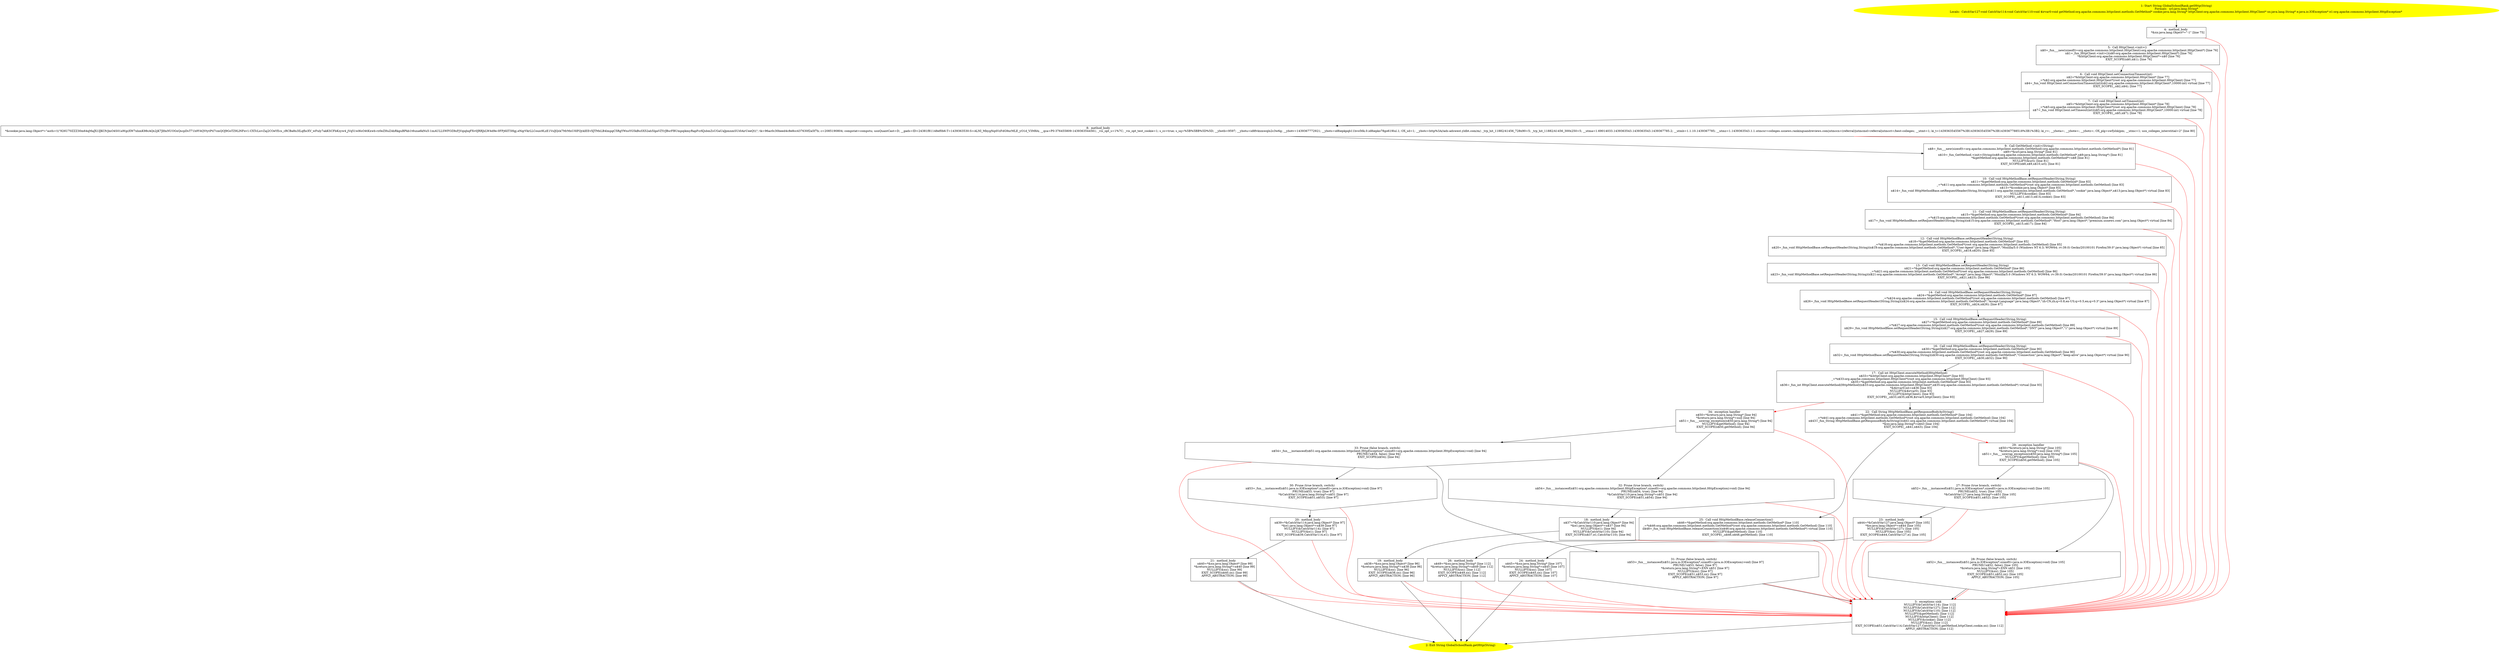/* @generated */
digraph cfg {
"com.dulishuo.usnews.sixteen.GlobalSchoolRank.getHttp(java.lang.String):java.lang.String.5afd274137939728cd298d4092e5b9cb_1" [label="1: Start String GlobalSchoolRank.getHttp(String)\nFormals:  url:java.lang.String*\nLocals:  CatchVar127:void CatchVar114:void CatchVar110:void $irvar0:void getMethod:org.apache.commons.httpclient.methods.GetMethod* cookie:java.lang.String* httpClient:org.apache.commons.httpclient.HttpClient* xx:java.lang.String* e:java.io.IOException* e1:org.apache.commons.httpclient.HttpException* \n  " color=yellow style=filled]
	

	 "com.dulishuo.usnews.sixteen.GlobalSchoolRank.getHttp(java.lang.String):java.lang.String.5afd274137939728cd298d4092e5b9cb_1" -> "com.dulishuo.usnews.sixteen.GlobalSchoolRank.getHttp(java.lang.String):java.lang.String.5afd274137939728cd298d4092e5b9cb_4" ;
"com.dulishuo.usnews.sixteen.GlobalSchoolRank.getHttp(java.lang.String):java.lang.String.5afd274137939728cd298d4092e5b9cb_2" [label="2: Exit String GlobalSchoolRank.getHttp(String) \n  " color=yellow style=filled]
	

"com.dulishuo.usnews.sixteen.GlobalSchoolRank.getHttp(java.lang.String):java.lang.String.5afd274137939728cd298d4092e5b9cb_3" [label="3:  exceptions sink \n   NULLIFY(&CatchVar114); [line 112]\n  NULLIFY(&CatchVar127); [line 112]\n  NULLIFY(&CatchVar110); [line 112]\n  NULLIFY(&getMethod); [line 112]\n  NULLIFY(&httpClient); [line 112]\n  NULLIFY(&cookie); [line 112]\n  NULLIFY(&xx); [line 112]\n  EXIT_SCOPE(n$51,CatchVar114,CatchVar127,CatchVar110,getMethod,httpClient,cookie,xx); [line 112]\n  APPLY_ABSTRACTION; [line 112]\n " shape="box"]
	

	 "com.dulishuo.usnews.sixteen.GlobalSchoolRank.getHttp(java.lang.String):java.lang.String.5afd274137939728cd298d4092e5b9cb_3" -> "com.dulishuo.usnews.sixteen.GlobalSchoolRank.getHttp(java.lang.String):java.lang.String.5afd274137939728cd298d4092e5b9cb_2" ;
"com.dulishuo.usnews.sixteen.GlobalSchoolRank.getHttp(java.lang.String):java.lang.String.5afd274137939728cd298d4092e5b9cb_4" [label="4:  method_body \n   *&xx:java.lang.Object*=\"-1\" [line 75]\n " shape="box"]
	

	 "com.dulishuo.usnews.sixteen.GlobalSchoolRank.getHttp(java.lang.String):java.lang.String.5afd274137939728cd298d4092e5b9cb_4" -> "com.dulishuo.usnews.sixteen.GlobalSchoolRank.getHttp(java.lang.String):java.lang.String.5afd274137939728cd298d4092e5b9cb_5" ;
	 "com.dulishuo.usnews.sixteen.GlobalSchoolRank.getHttp(java.lang.String):java.lang.String.5afd274137939728cd298d4092e5b9cb_4" -> "com.dulishuo.usnews.sixteen.GlobalSchoolRank.getHttp(java.lang.String):java.lang.String.5afd274137939728cd298d4092e5b9cb_3" [color="red" ];
"com.dulishuo.usnews.sixteen.GlobalSchoolRank.getHttp(java.lang.String):java.lang.String.5afd274137939728cd298d4092e5b9cb_5" [label="5:  Call HttpClient.<init>() \n   n$0=_fun___new(sizeof(t=org.apache.commons.httpclient.HttpClient):org.apache.commons.httpclient.HttpClient*) [line 76]\n  n$1=_fun_HttpClient.<init>()(n$0:org.apache.commons.httpclient.HttpClient*) [line 76]\n  *&httpClient:org.apache.commons.httpclient.HttpClient*=n$0 [line 76]\n  EXIT_SCOPE(n$0,n$1); [line 76]\n " shape="box"]
	

	 "com.dulishuo.usnews.sixteen.GlobalSchoolRank.getHttp(java.lang.String):java.lang.String.5afd274137939728cd298d4092e5b9cb_5" -> "com.dulishuo.usnews.sixteen.GlobalSchoolRank.getHttp(java.lang.String):java.lang.String.5afd274137939728cd298d4092e5b9cb_6" ;
	 "com.dulishuo.usnews.sixteen.GlobalSchoolRank.getHttp(java.lang.String):java.lang.String.5afd274137939728cd298d4092e5b9cb_5" -> "com.dulishuo.usnews.sixteen.GlobalSchoolRank.getHttp(java.lang.String):java.lang.String.5afd274137939728cd298d4092e5b9cb_3" [color="red" ];
"com.dulishuo.usnews.sixteen.GlobalSchoolRank.getHttp(java.lang.String):java.lang.String.5afd274137939728cd298d4092e5b9cb_6" [label="6:  Call void HttpClient.setConnectionTimeout(int) \n   n$2=*&httpClient:org.apache.commons.httpclient.HttpClient* [line 77]\n  _=*n$2:org.apache.commons.httpclient.HttpClient*(root org.apache.commons.httpclient.HttpClient) [line 77]\n  n$4=_fun_void HttpClient.setConnectionTimeout(int)(n$2:org.apache.commons.httpclient.HttpClient*,10000:int) virtual [line 77]\n  EXIT_SCOPE(_,n$2,n$4); [line 77]\n " shape="box"]
	

	 "com.dulishuo.usnews.sixteen.GlobalSchoolRank.getHttp(java.lang.String):java.lang.String.5afd274137939728cd298d4092e5b9cb_6" -> "com.dulishuo.usnews.sixteen.GlobalSchoolRank.getHttp(java.lang.String):java.lang.String.5afd274137939728cd298d4092e5b9cb_7" ;
	 "com.dulishuo.usnews.sixteen.GlobalSchoolRank.getHttp(java.lang.String):java.lang.String.5afd274137939728cd298d4092e5b9cb_6" -> "com.dulishuo.usnews.sixteen.GlobalSchoolRank.getHttp(java.lang.String):java.lang.String.5afd274137939728cd298d4092e5b9cb_3" [color="red" ];
"com.dulishuo.usnews.sixteen.GlobalSchoolRank.getHttp(java.lang.String):java.lang.String.5afd274137939728cd298d4092e5b9cb_7" [label="7:  Call void HttpClient.setTimeout(int) \n   n$5=*&httpClient:org.apache.commons.httpclient.HttpClient* [line 78]\n  _=*n$5:org.apache.commons.httpclient.HttpClient*(root org.apache.commons.httpclient.HttpClient) [line 78]\n  n$7=_fun_void HttpClient.setTimeout(int)(n$5:org.apache.commons.httpclient.HttpClient*,10000:int) virtual [line 78]\n  EXIT_SCOPE(_,n$5,n$7); [line 78]\n " shape="box"]
	

	 "com.dulishuo.usnews.sixteen.GlobalSchoolRank.getHttp(java.lang.String):java.lang.String.5afd274137939728cd298d4092e5b9cb_7" -> "com.dulishuo.usnews.sixteen.GlobalSchoolRank.getHttp(java.lang.String):java.lang.String.5afd274137939728cd298d4092e5b9cb_8" ;
	 "com.dulishuo.usnews.sixteen.GlobalSchoolRank.getHttp(java.lang.String):java.lang.String.5afd274137939728cd298d4092e5b9cb_7" -> "com.dulishuo.usnews.sixteen.GlobalSchoolRank.getHttp(java.lang.String):java.lang.String.5afd274137939728cd298d4092e5b9cb_3" [color="red" ];
"com.dulishuo.usnews.sixteen.GlobalSchoolRank.getHttp(java.lang.String):java.lang.String.5afd274137939728cd298d4092e5b9cb_8" [label="8:  method_body \n   *&cookie:java.lang.Object*=\"auth=\\\\\\\"926U70ZZZ30m64qMaJX1IJKCfvJmO4S01aWgzXW7nhmK98cAQx2jK7JlfmNUOGxQscpDsT71h9Y4QVtytPtl7cmQOJ9GoTZ9LlNFxv1-CXTcLicvZaj2COeYEcs_cRCBa8n3ILqfhcXV_wFnly7akKSCFbKzyw4_jVq51wl6sO4tKxwb-rz0eZHuZAhRkguBPkb1t6uxa6kNu5-1mAULLSWFOZ8xFjVqiqhqFXv0JRRJxLW4d9e-0FPj6llT3Hgj.eNqrVkrLLCouic9LzE1VslJQck7MrMxU0lFQyklEEvXJTMxLB4lmpgC5RgYWxoYG5kBuSX52ah5IgaVZYrJBsrFBUmpqikmyRapFcrKJsbmZsUGaUaJpmnmSUi0AirUeeQ\\\\\\\"; tk=96ac0c30beed4c8e8cc437630f2a5f7b; c=2085190804; compstat=compstu; usnQuantCast=D; __gads=ID=24381f81148ef0b6:T=1439363530:S=ALNI_MbygNq4VzFdG9nrMLE_yO1d_V3M8A; __qca=P0-376455809-1439363544561; _vis_opt_s=1%7C; _vis_opt_test_cookie=1; s_cc=true; s_sq=%5B%5BB%5D%5D; __ybotb=9597; __ybotu=id8fvkxmwqln2c3w6g; __ybotv=1439367772921; __ybots=id8iepkpqb11hvo56k.0.id8iepko78go619lul.1; OX_sd=1; __ybotc=http%3A//ads-adswest.yldbt.com/m/; _trp_hit_11882/41456_728x90=5; _trp_hit_11882/41456_300x250=5; __utma=1.69014033.1439363543.1439363543.1439367785.2; __utmb=1.1.10.1439367785; __utmz=1.1439363543.1.1.utmcsr=colleges.usnews.rankingsandreviews.com|utmccn=(referral)|utmcmd=referral|utmcct=/best-colleges; __utmt=1; ki_t=1439363545567%3B1439363545567%3B1439367788518%3B1%3B2; ki_r=; __ybota=; __ybote=; __ybotz=; OX_plg=swf|shk|pm; __utmc=1; usn_colleges_interstitial=2\" [line 80]\n " shape="box"]
	

	 "com.dulishuo.usnews.sixteen.GlobalSchoolRank.getHttp(java.lang.String):java.lang.String.5afd274137939728cd298d4092e5b9cb_8" -> "com.dulishuo.usnews.sixteen.GlobalSchoolRank.getHttp(java.lang.String):java.lang.String.5afd274137939728cd298d4092e5b9cb_9" ;
	 "com.dulishuo.usnews.sixteen.GlobalSchoolRank.getHttp(java.lang.String):java.lang.String.5afd274137939728cd298d4092e5b9cb_8" -> "com.dulishuo.usnews.sixteen.GlobalSchoolRank.getHttp(java.lang.String):java.lang.String.5afd274137939728cd298d4092e5b9cb_3" [color="red" ];
"com.dulishuo.usnews.sixteen.GlobalSchoolRank.getHttp(java.lang.String):java.lang.String.5afd274137939728cd298d4092e5b9cb_9" [label="9:  Call GetMethod.<init>(String) \n   n$8=_fun___new(sizeof(t=org.apache.commons.httpclient.methods.GetMethod):org.apache.commons.httpclient.methods.GetMethod*) [line 81]\n  n$9=*&url:java.lang.String* [line 81]\n  n$10=_fun_GetMethod.<init>(String)(n$8:org.apache.commons.httpclient.methods.GetMethod*,n$9:java.lang.String*) [line 81]\n  *&getMethod:org.apache.commons.httpclient.methods.GetMethod*=n$8 [line 81]\n  NULLIFY(&url); [line 81]\n  EXIT_SCOPE(n$8,n$9,n$10,url); [line 81]\n " shape="box"]
	

	 "com.dulishuo.usnews.sixteen.GlobalSchoolRank.getHttp(java.lang.String):java.lang.String.5afd274137939728cd298d4092e5b9cb_9" -> "com.dulishuo.usnews.sixteen.GlobalSchoolRank.getHttp(java.lang.String):java.lang.String.5afd274137939728cd298d4092e5b9cb_10" ;
	 "com.dulishuo.usnews.sixteen.GlobalSchoolRank.getHttp(java.lang.String):java.lang.String.5afd274137939728cd298d4092e5b9cb_9" -> "com.dulishuo.usnews.sixteen.GlobalSchoolRank.getHttp(java.lang.String):java.lang.String.5afd274137939728cd298d4092e5b9cb_3" [color="red" ];
"com.dulishuo.usnews.sixteen.GlobalSchoolRank.getHttp(java.lang.String):java.lang.String.5afd274137939728cd298d4092e5b9cb_10" [label="10:  Call void HttpMethodBase.setRequestHeader(String,String) \n   n$11=*&getMethod:org.apache.commons.httpclient.methods.GetMethod* [line 83]\n  _=*n$11:org.apache.commons.httpclient.methods.GetMethod*(root org.apache.commons.httpclient.methods.GetMethod) [line 83]\n  n$13=*&cookie:java.lang.Object* [line 83]\n  n$14=_fun_void HttpMethodBase.setRequestHeader(String,String)(n$11:org.apache.commons.httpclient.methods.GetMethod*,\"cookie\":java.lang.Object*,n$13:java.lang.Object*) virtual [line 83]\n  NULLIFY(&cookie); [line 83]\n  EXIT_SCOPE(_,n$11,n$13,n$14,cookie); [line 83]\n " shape="box"]
	

	 "com.dulishuo.usnews.sixteen.GlobalSchoolRank.getHttp(java.lang.String):java.lang.String.5afd274137939728cd298d4092e5b9cb_10" -> "com.dulishuo.usnews.sixteen.GlobalSchoolRank.getHttp(java.lang.String):java.lang.String.5afd274137939728cd298d4092e5b9cb_11" ;
	 "com.dulishuo.usnews.sixteen.GlobalSchoolRank.getHttp(java.lang.String):java.lang.String.5afd274137939728cd298d4092e5b9cb_10" -> "com.dulishuo.usnews.sixteen.GlobalSchoolRank.getHttp(java.lang.String):java.lang.String.5afd274137939728cd298d4092e5b9cb_3" [color="red" ];
"com.dulishuo.usnews.sixteen.GlobalSchoolRank.getHttp(java.lang.String):java.lang.String.5afd274137939728cd298d4092e5b9cb_11" [label="11:  Call void HttpMethodBase.setRequestHeader(String,String) \n   n$15=*&getMethod:org.apache.commons.httpclient.methods.GetMethod* [line 84]\n  _=*n$15:org.apache.commons.httpclient.methods.GetMethod*(root org.apache.commons.httpclient.methods.GetMethod) [line 84]\n  n$17=_fun_void HttpMethodBase.setRequestHeader(String,String)(n$15:org.apache.commons.httpclient.methods.GetMethod*,\"Host\":java.lang.Object*,\"premium.usnews.com\":java.lang.Object*) virtual [line 84]\n  EXIT_SCOPE(_,n$15,n$17); [line 84]\n " shape="box"]
	

	 "com.dulishuo.usnews.sixteen.GlobalSchoolRank.getHttp(java.lang.String):java.lang.String.5afd274137939728cd298d4092e5b9cb_11" -> "com.dulishuo.usnews.sixteen.GlobalSchoolRank.getHttp(java.lang.String):java.lang.String.5afd274137939728cd298d4092e5b9cb_12" ;
	 "com.dulishuo.usnews.sixteen.GlobalSchoolRank.getHttp(java.lang.String):java.lang.String.5afd274137939728cd298d4092e5b9cb_11" -> "com.dulishuo.usnews.sixteen.GlobalSchoolRank.getHttp(java.lang.String):java.lang.String.5afd274137939728cd298d4092e5b9cb_3" [color="red" ];
"com.dulishuo.usnews.sixteen.GlobalSchoolRank.getHttp(java.lang.String):java.lang.String.5afd274137939728cd298d4092e5b9cb_12" [label="12:  Call void HttpMethodBase.setRequestHeader(String,String) \n   n$18=*&getMethod:org.apache.commons.httpclient.methods.GetMethod* [line 85]\n  _=*n$18:org.apache.commons.httpclient.methods.GetMethod*(root org.apache.commons.httpclient.methods.GetMethod) [line 85]\n  n$20=_fun_void HttpMethodBase.setRequestHeader(String,String)(n$18:org.apache.commons.httpclient.methods.GetMethod*,\"User-Agent\":java.lang.Object*,\"Mozilla/5.0 (Windows NT 6.3; WOW64; rv:39.0) Gecko/20100101 Firefox/39.0\":java.lang.Object*) virtual [line 85]\n  EXIT_SCOPE(_,n$18,n$20); [line 85]\n " shape="box"]
	

	 "com.dulishuo.usnews.sixteen.GlobalSchoolRank.getHttp(java.lang.String):java.lang.String.5afd274137939728cd298d4092e5b9cb_12" -> "com.dulishuo.usnews.sixteen.GlobalSchoolRank.getHttp(java.lang.String):java.lang.String.5afd274137939728cd298d4092e5b9cb_13" ;
	 "com.dulishuo.usnews.sixteen.GlobalSchoolRank.getHttp(java.lang.String):java.lang.String.5afd274137939728cd298d4092e5b9cb_12" -> "com.dulishuo.usnews.sixteen.GlobalSchoolRank.getHttp(java.lang.String):java.lang.String.5afd274137939728cd298d4092e5b9cb_3" [color="red" ];
"com.dulishuo.usnews.sixteen.GlobalSchoolRank.getHttp(java.lang.String):java.lang.String.5afd274137939728cd298d4092e5b9cb_13" [label="13:  Call void HttpMethodBase.setRequestHeader(String,String) \n   n$21=*&getMethod:org.apache.commons.httpclient.methods.GetMethod* [line 86]\n  _=*n$21:org.apache.commons.httpclient.methods.GetMethod*(root org.apache.commons.httpclient.methods.GetMethod) [line 86]\n  n$23=_fun_void HttpMethodBase.setRequestHeader(String,String)(n$21:org.apache.commons.httpclient.methods.GetMethod*,\"Accept\":java.lang.Object*,\"Mozilla/5.0 (Windows NT 6.3; WOW64; rv:39.0) Gecko/20100101 Firefox/39.0\":java.lang.Object*) virtual [line 86]\n  EXIT_SCOPE(_,n$21,n$23); [line 86]\n " shape="box"]
	

	 "com.dulishuo.usnews.sixteen.GlobalSchoolRank.getHttp(java.lang.String):java.lang.String.5afd274137939728cd298d4092e5b9cb_13" -> "com.dulishuo.usnews.sixteen.GlobalSchoolRank.getHttp(java.lang.String):java.lang.String.5afd274137939728cd298d4092e5b9cb_14" ;
	 "com.dulishuo.usnews.sixteen.GlobalSchoolRank.getHttp(java.lang.String):java.lang.String.5afd274137939728cd298d4092e5b9cb_13" -> "com.dulishuo.usnews.sixteen.GlobalSchoolRank.getHttp(java.lang.String):java.lang.String.5afd274137939728cd298d4092e5b9cb_3" [color="red" ];
"com.dulishuo.usnews.sixteen.GlobalSchoolRank.getHttp(java.lang.String):java.lang.String.5afd274137939728cd298d4092e5b9cb_14" [label="14:  Call void HttpMethodBase.setRequestHeader(String,String) \n   n$24=*&getMethod:org.apache.commons.httpclient.methods.GetMethod* [line 87]\n  _=*n$24:org.apache.commons.httpclient.methods.GetMethod*(root org.apache.commons.httpclient.methods.GetMethod) [line 87]\n  n$26=_fun_void HttpMethodBase.setRequestHeader(String,String)(n$24:org.apache.commons.httpclient.methods.GetMethod*,\"Accept-Language\":java.lang.Object*,\"zh-CN,zh;q=0.8,en-US;q=0.5,en;q=0.3\":java.lang.Object*) virtual [line 87]\n  EXIT_SCOPE(_,n$24,n$26); [line 87]\n " shape="box"]
	

	 "com.dulishuo.usnews.sixteen.GlobalSchoolRank.getHttp(java.lang.String):java.lang.String.5afd274137939728cd298d4092e5b9cb_14" -> "com.dulishuo.usnews.sixteen.GlobalSchoolRank.getHttp(java.lang.String):java.lang.String.5afd274137939728cd298d4092e5b9cb_15" ;
	 "com.dulishuo.usnews.sixteen.GlobalSchoolRank.getHttp(java.lang.String):java.lang.String.5afd274137939728cd298d4092e5b9cb_14" -> "com.dulishuo.usnews.sixteen.GlobalSchoolRank.getHttp(java.lang.String):java.lang.String.5afd274137939728cd298d4092e5b9cb_3" [color="red" ];
"com.dulishuo.usnews.sixteen.GlobalSchoolRank.getHttp(java.lang.String):java.lang.String.5afd274137939728cd298d4092e5b9cb_15" [label="15:  Call void HttpMethodBase.setRequestHeader(String,String) \n   n$27=*&getMethod:org.apache.commons.httpclient.methods.GetMethod* [line 89]\n  _=*n$27:org.apache.commons.httpclient.methods.GetMethod*(root org.apache.commons.httpclient.methods.GetMethod) [line 89]\n  n$29=_fun_void HttpMethodBase.setRequestHeader(String,String)(n$27:org.apache.commons.httpclient.methods.GetMethod*,\"DNT\":java.lang.Object*,\"1\":java.lang.Object*) virtual [line 89]\n  EXIT_SCOPE(_,n$27,n$29); [line 89]\n " shape="box"]
	

	 "com.dulishuo.usnews.sixteen.GlobalSchoolRank.getHttp(java.lang.String):java.lang.String.5afd274137939728cd298d4092e5b9cb_15" -> "com.dulishuo.usnews.sixteen.GlobalSchoolRank.getHttp(java.lang.String):java.lang.String.5afd274137939728cd298d4092e5b9cb_16" ;
	 "com.dulishuo.usnews.sixteen.GlobalSchoolRank.getHttp(java.lang.String):java.lang.String.5afd274137939728cd298d4092e5b9cb_15" -> "com.dulishuo.usnews.sixteen.GlobalSchoolRank.getHttp(java.lang.String):java.lang.String.5afd274137939728cd298d4092e5b9cb_3" [color="red" ];
"com.dulishuo.usnews.sixteen.GlobalSchoolRank.getHttp(java.lang.String):java.lang.String.5afd274137939728cd298d4092e5b9cb_16" [label="16:  Call void HttpMethodBase.setRequestHeader(String,String) \n   n$30=*&getMethod:org.apache.commons.httpclient.methods.GetMethod* [line 90]\n  _=*n$30:org.apache.commons.httpclient.methods.GetMethod*(root org.apache.commons.httpclient.methods.GetMethod) [line 90]\n  n$32=_fun_void HttpMethodBase.setRequestHeader(String,String)(n$30:org.apache.commons.httpclient.methods.GetMethod*,\"Connection\":java.lang.Object*,\"keep-alive\":java.lang.Object*) virtual [line 90]\n  EXIT_SCOPE(_,n$30,n$32); [line 90]\n " shape="box"]
	

	 "com.dulishuo.usnews.sixteen.GlobalSchoolRank.getHttp(java.lang.String):java.lang.String.5afd274137939728cd298d4092e5b9cb_16" -> "com.dulishuo.usnews.sixteen.GlobalSchoolRank.getHttp(java.lang.String):java.lang.String.5afd274137939728cd298d4092e5b9cb_17" ;
	 "com.dulishuo.usnews.sixteen.GlobalSchoolRank.getHttp(java.lang.String):java.lang.String.5afd274137939728cd298d4092e5b9cb_16" -> "com.dulishuo.usnews.sixteen.GlobalSchoolRank.getHttp(java.lang.String):java.lang.String.5afd274137939728cd298d4092e5b9cb_3" [color="red" ];
"com.dulishuo.usnews.sixteen.GlobalSchoolRank.getHttp(java.lang.String):java.lang.String.5afd274137939728cd298d4092e5b9cb_17" [label="17:  Call int HttpClient.executeMethod(HttpMethod) \n   n$33=*&httpClient:org.apache.commons.httpclient.HttpClient* [line 93]\n  _=*n$33:org.apache.commons.httpclient.HttpClient*(root org.apache.commons.httpclient.HttpClient) [line 93]\n  n$35=*&getMethod:org.apache.commons.httpclient.methods.GetMethod* [line 93]\n  n$36=_fun_int HttpClient.executeMethod(HttpMethod)(n$33:org.apache.commons.httpclient.HttpClient*,n$35:org.apache.commons.httpclient.methods.GetMethod*) virtual [line 93]\n  *&$irvar0:int=n$36 [line 93]\n  NULLIFY(&$irvar0); [line 93]\n  NULLIFY(&httpClient); [line 93]\n  EXIT_SCOPE(_,n$33,n$35,n$36,$irvar0,httpClient); [line 93]\n " shape="box"]
	

	 "com.dulishuo.usnews.sixteen.GlobalSchoolRank.getHttp(java.lang.String):java.lang.String.5afd274137939728cd298d4092e5b9cb_17" -> "com.dulishuo.usnews.sixteen.GlobalSchoolRank.getHttp(java.lang.String):java.lang.String.5afd274137939728cd298d4092e5b9cb_22" ;
	 "com.dulishuo.usnews.sixteen.GlobalSchoolRank.getHttp(java.lang.String):java.lang.String.5afd274137939728cd298d4092e5b9cb_17" -> "com.dulishuo.usnews.sixteen.GlobalSchoolRank.getHttp(java.lang.String):java.lang.String.5afd274137939728cd298d4092e5b9cb_34" [color="red" ];
"com.dulishuo.usnews.sixteen.GlobalSchoolRank.getHttp(java.lang.String):java.lang.String.5afd274137939728cd298d4092e5b9cb_18" [label="18:  method_body \n   n$37=*&CatchVar110:java.lang.Object* [line 94]\n  *&e1:java.lang.Object*=n$37 [line 94]\n  NULLIFY(&e1); [line 94]\n  NULLIFY(&CatchVar110); [line 94]\n  EXIT_SCOPE(n$37,e1,CatchVar110); [line 94]\n " shape="box"]
	

	 "com.dulishuo.usnews.sixteen.GlobalSchoolRank.getHttp(java.lang.String):java.lang.String.5afd274137939728cd298d4092e5b9cb_18" -> "com.dulishuo.usnews.sixteen.GlobalSchoolRank.getHttp(java.lang.String):java.lang.String.5afd274137939728cd298d4092e5b9cb_19" ;
	 "com.dulishuo.usnews.sixteen.GlobalSchoolRank.getHttp(java.lang.String):java.lang.String.5afd274137939728cd298d4092e5b9cb_18" -> "com.dulishuo.usnews.sixteen.GlobalSchoolRank.getHttp(java.lang.String):java.lang.String.5afd274137939728cd298d4092e5b9cb_3" [color="red" ];
"com.dulishuo.usnews.sixteen.GlobalSchoolRank.getHttp(java.lang.String):java.lang.String.5afd274137939728cd298d4092e5b9cb_19" [label="19:  method_body \n   n$38=*&xx:java.lang.Object* [line 96]\n  *&return:java.lang.String*=n$38 [line 96]\n  NULLIFY(&xx); [line 96]\n  EXIT_SCOPE(n$38,xx); [line 96]\n  APPLY_ABSTRACTION; [line 96]\n " shape="box"]
	

	 "com.dulishuo.usnews.sixteen.GlobalSchoolRank.getHttp(java.lang.String):java.lang.String.5afd274137939728cd298d4092e5b9cb_19" -> "com.dulishuo.usnews.sixteen.GlobalSchoolRank.getHttp(java.lang.String):java.lang.String.5afd274137939728cd298d4092e5b9cb_2" ;
	 "com.dulishuo.usnews.sixteen.GlobalSchoolRank.getHttp(java.lang.String):java.lang.String.5afd274137939728cd298d4092e5b9cb_19" -> "com.dulishuo.usnews.sixteen.GlobalSchoolRank.getHttp(java.lang.String):java.lang.String.5afd274137939728cd298d4092e5b9cb_3" [color="red" ];
"com.dulishuo.usnews.sixteen.GlobalSchoolRank.getHttp(java.lang.String):java.lang.String.5afd274137939728cd298d4092e5b9cb_20" [label="20:  method_body \n   n$39=*&CatchVar114:java.lang.Object* [line 97]\n  *&e1:java.lang.Object*=n$39 [line 97]\n  NULLIFY(&CatchVar114); [line 97]\n  NULLIFY(&e1); [line 97]\n  EXIT_SCOPE(n$39,CatchVar114,e1); [line 97]\n " shape="box"]
	

	 "com.dulishuo.usnews.sixteen.GlobalSchoolRank.getHttp(java.lang.String):java.lang.String.5afd274137939728cd298d4092e5b9cb_20" -> "com.dulishuo.usnews.sixteen.GlobalSchoolRank.getHttp(java.lang.String):java.lang.String.5afd274137939728cd298d4092e5b9cb_21" ;
	 "com.dulishuo.usnews.sixteen.GlobalSchoolRank.getHttp(java.lang.String):java.lang.String.5afd274137939728cd298d4092e5b9cb_20" -> "com.dulishuo.usnews.sixteen.GlobalSchoolRank.getHttp(java.lang.String):java.lang.String.5afd274137939728cd298d4092e5b9cb_3" [color="red" ];
"com.dulishuo.usnews.sixteen.GlobalSchoolRank.getHttp(java.lang.String):java.lang.String.5afd274137939728cd298d4092e5b9cb_21" [label="21:  method_body \n   n$40=*&xx:java.lang.Object* [line 99]\n  *&return:java.lang.String*=n$40 [line 99]\n  NULLIFY(&xx); [line 99]\n  EXIT_SCOPE(n$40,xx); [line 99]\n  APPLY_ABSTRACTION; [line 99]\n " shape="box"]
	

	 "com.dulishuo.usnews.sixteen.GlobalSchoolRank.getHttp(java.lang.String):java.lang.String.5afd274137939728cd298d4092e5b9cb_21" -> "com.dulishuo.usnews.sixteen.GlobalSchoolRank.getHttp(java.lang.String):java.lang.String.5afd274137939728cd298d4092e5b9cb_2" ;
	 "com.dulishuo.usnews.sixteen.GlobalSchoolRank.getHttp(java.lang.String):java.lang.String.5afd274137939728cd298d4092e5b9cb_21" -> "com.dulishuo.usnews.sixteen.GlobalSchoolRank.getHttp(java.lang.String):java.lang.String.5afd274137939728cd298d4092e5b9cb_3" [color="red" ];
"com.dulishuo.usnews.sixteen.GlobalSchoolRank.getHttp(java.lang.String):java.lang.String.5afd274137939728cd298d4092e5b9cb_22" [label="22:  Call String HttpMethodBase.getResponseBodyAsString() \n   n$41=*&getMethod:org.apache.commons.httpclient.methods.GetMethod* [line 104]\n  _=*n$41:org.apache.commons.httpclient.methods.GetMethod*(root org.apache.commons.httpclient.methods.GetMethod) [line 104]\n  n$43=_fun_String HttpMethodBase.getResponseBodyAsString()(n$41:org.apache.commons.httpclient.methods.GetMethod*) virtual [line 104]\n  *&xx:java.lang.String*=n$43 [line 104]\n  EXIT_SCOPE(_,n$41,n$43); [line 104]\n " shape="box"]
	

	 "com.dulishuo.usnews.sixteen.GlobalSchoolRank.getHttp(java.lang.String):java.lang.String.5afd274137939728cd298d4092e5b9cb_22" -> "com.dulishuo.usnews.sixteen.GlobalSchoolRank.getHttp(java.lang.String):java.lang.String.5afd274137939728cd298d4092e5b9cb_25" ;
	 "com.dulishuo.usnews.sixteen.GlobalSchoolRank.getHttp(java.lang.String):java.lang.String.5afd274137939728cd298d4092e5b9cb_22" -> "com.dulishuo.usnews.sixteen.GlobalSchoolRank.getHttp(java.lang.String):java.lang.String.5afd274137939728cd298d4092e5b9cb_29" [color="red" ];
"com.dulishuo.usnews.sixteen.GlobalSchoolRank.getHttp(java.lang.String):java.lang.String.5afd274137939728cd298d4092e5b9cb_23" [label="23:  method_body \n   n$44=*&CatchVar127:java.lang.Object* [line 105]\n  *&e:java.lang.Object*=n$44 [line 105]\n  NULLIFY(&CatchVar127); [line 105]\n  NULLIFY(&e); [line 105]\n  EXIT_SCOPE(n$44,CatchVar127,e); [line 105]\n " shape="box"]
	

	 "com.dulishuo.usnews.sixteen.GlobalSchoolRank.getHttp(java.lang.String):java.lang.String.5afd274137939728cd298d4092e5b9cb_23" -> "com.dulishuo.usnews.sixteen.GlobalSchoolRank.getHttp(java.lang.String):java.lang.String.5afd274137939728cd298d4092e5b9cb_24" ;
	 "com.dulishuo.usnews.sixteen.GlobalSchoolRank.getHttp(java.lang.String):java.lang.String.5afd274137939728cd298d4092e5b9cb_23" -> "com.dulishuo.usnews.sixteen.GlobalSchoolRank.getHttp(java.lang.String):java.lang.String.5afd274137939728cd298d4092e5b9cb_3" [color="red" ];
"com.dulishuo.usnews.sixteen.GlobalSchoolRank.getHttp(java.lang.String):java.lang.String.5afd274137939728cd298d4092e5b9cb_24" [label="24:  method_body \n   n$45=*&xx:java.lang.String* [line 107]\n  *&return:java.lang.String*=n$45 [line 107]\n  NULLIFY(&xx); [line 107]\n  EXIT_SCOPE(n$45,xx); [line 107]\n  APPLY_ABSTRACTION; [line 107]\n " shape="box"]
	

	 "com.dulishuo.usnews.sixteen.GlobalSchoolRank.getHttp(java.lang.String):java.lang.String.5afd274137939728cd298d4092e5b9cb_24" -> "com.dulishuo.usnews.sixteen.GlobalSchoolRank.getHttp(java.lang.String):java.lang.String.5afd274137939728cd298d4092e5b9cb_2" ;
	 "com.dulishuo.usnews.sixteen.GlobalSchoolRank.getHttp(java.lang.String):java.lang.String.5afd274137939728cd298d4092e5b9cb_24" -> "com.dulishuo.usnews.sixteen.GlobalSchoolRank.getHttp(java.lang.String):java.lang.String.5afd274137939728cd298d4092e5b9cb_3" [color="red" ];
"com.dulishuo.usnews.sixteen.GlobalSchoolRank.getHttp(java.lang.String):java.lang.String.5afd274137939728cd298d4092e5b9cb_25" [label="25:  Call void HttpMethodBase.releaseConnection() \n   n$46=*&getMethod:org.apache.commons.httpclient.methods.GetMethod* [line 110]\n  _=*n$46:org.apache.commons.httpclient.methods.GetMethod*(root org.apache.commons.httpclient.methods.GetMethod) [line 110]\n  n$48=_fun_void HttpMethodBase.releaseConnection()(n$46:org.apache.commons.httpclient.methods.GetMethod*) virtual [line 110]\n  NULLIFY(&getMethod); [line 110]\n  EXIT_SCOPE(_,n$46,n$48,getMethod); [line 110]\n " shape="box"]
	

	 "com.dulishuo.usnews.sixteen.GlobalSchoolRank.getHttp(java.lang.String):java.lang.String.5afd274137939728cd298d4092e5b9cb_25" -> "com.dulishuo.usnews.sixteen.GlobalSchoolRank.getHttp(java.lang.String):java.lang.String.5afd274137939728cd298d4092e5b9cb_26" ;
	 "com.dulishuo.usnews.sixteen.GlobalSchoolRank.getHttp(java.lang.String):java.lang.String.5afd274137939728cd298d4092e5b9cb_25" -> "com.dulishuo.usnews.sixteen.GlobalSchoolRank.getHttp(java.lang.String):java.lang.String.5afd274137939728cd298d4092e5b9cb_3" [color="red" ];
"com.dulishuo.usnews.sixteen.GlobalSchoolRank.getHttp(java.lang.String):java.lang.String.5afd274137939728cd298d4092e5b9cb_26" [label="26:  method_body \n   n$49=*&xx:java.lang.String* [line 112]\n  *&return:java.lang.String*=n$49 [line 112]\n  NULLIFY(&xx); [line 112]\n  EXIT_SCOPE(n$49,xx); [line 112]\n  APPLY_ABSTRACTION; [line 112]\n " shape="box"]
	

	 "com.dulishuo.usnews.sixteen.GlobalSchoolRank.getHttp(java.lang.String):java.lang.String.5afd274137939728cd298d4092e5b9cb_26" -> "com.dulishuo.usnews.sixteen.GlobalSchoolRank.getHttp(java.lang.String):java.lang.String.5afd274137939728cd298d4092e5b9cb_2" ;
	 "com.dulishuo.usnews.sixteen.GlobalSchoolRank.getHttp(java.lang.String):java.lang.String.5afd274137939728cd298d4092e5b9cb_26" -> "com.dulishuo.usnews.sixteen.GlobalSchoolRank.getHttp(java.lang.String):java.lang.String.5afd274137939728cd298d4092e5b9cb_3" [color="red" ];
"com.dulishuo.usnews.sixteen.GlobalSchoolRank.getHttp(java.lang.String):java.lang.String.5afd274137939728cd298d4092e5b9cb_27" [label="27: Prune (true branch, switch) \n   n$52=_fun___instanceof(n$51:java.io.IOException*,sizeof(t=java.io.IOException):void) [line 105]\n  PRUNE(n$52, true); [line 105]\n  *&CatchVar127:java.lang.String*=n$51 [line 105]\n  EXIT_SCOPE(n$51,n$52); [line 105]\n " shape="invhouse"]
	

	 "com.dulishuo.usnews.sixteen.GlobalSchoolRank.getHttp(java.lang.String):java.lang.String.5afd274137939728cd298d4092e5b9cb_27" -> "com.dulishuo.usnews.sixteen.GlobalSchoolRank.getHttp(java.lang.String):java.lang.String.5afd274137939728cd298d4092e5b9cb_23" ;
	 "com.dulishuo.usnews.sixteen.GlobalSchoolRank.getHttp(java.lang.String):java.lang.String.5afd274137939728cd298d4092e5b9cb_27" -> "com.dulishuo.usnews.sixteen.GlobalSchoolRank.getHttp(java.lang.String):java.lang.String.5afd274137939728cd298d4092e5b9cb_3" [color="red" ];
"com.dulishuo.usnews.sixteen.GlobalSchoolRank.getHttp(java.lang.String):java.lang.String.5afd274137939728cd298d4092e5b9cb_28" [label="28: Prune (false branch, switch) \n   n$52=_fun___instanceof(n$51:java.io.IOException*,sizeof(t=java.io.IOException):void) [line 105]\n  PRUNE(!n$52, false); [line 105]\n  *&return:java.lang.String*=EXN n$51 [line 105]\n  NULLIFY(&xx); [line 105]\n  EXIT_SCOPE(n$51,n$52,xx); [line 105]\n  APPLY_ABSTRACTION; [line 105]\n " shape="invhouse"]
	

	 "com.dulishuo.usnews.sixteen.GlobalSchoolRank.getHttp(java.lang.String):java.lang.String.5afd274137939728cd298d4092e5b9cb_28" -> "com.dulishuo.usnews.sixteen.GlobalSchoolRank.getHttp(java.lang.String):java.lang.String.5afd274137939728cd298d4092e5b9cb_3" ;
	 "com.dulishuo.usnews.sixteen.GlobalSchoolRank.getHttp(java.lang.String):java.lang.String.5afd274137939728cd298d4092e5b9cb_28" -> "com.dulishuo.usnews.sixteen.GlobalSchoolRank.getHttp(java.lang.String):java.lang.String.5afd274137939728cd298d4092e5b9cb_3" [color="red" ];
"com.dulishuo.usnews.sixteen.GlobalSchoolRank.getHttp(java.lang.String):java.lang.String.5afd274137939728cd298d4092e5b9cb_29" [label="29:  exception handler \n   n$50=*&return:java.lang.String* [line 105]\n  *&return:java.lang.String*=null [line 105]\n  n$51=_fun___unwrap_exception(n$50:java.lang.String*) [line 105]\n  NULLIFY(&getMethod); [line 105]\n  EXIT_SCOPE(n$50,getMethod); [line 105]\n " shape="box"]
	

	 "com.dulishuo.usnews.sixteen.GlobalSchoolRank.getHttp(java.lang.String):java.lang.String.5afd274137939728cd298d4092e5b9cb_29" -> "com.dulishuo.usnews.sixteen.GlobalSchoolRank.getHttp(java.lang.String):java.lang.String.5afd274137939728cd298d4092e5b9cb_27" ;
	 "com.dulishuo.usnews.sixteen.GlobalSchoolRank.getHttp(java.lang.String):java.lang.String.5afd274137939728cd298d4092e5b9cb_29" -> "com.dulishuo.usnews.sixteen.GlobalSchoolRank.getHttp(java.lang.String):java.lang.String.5afd274137939728cd298d4092e5b9cb_28" ;
	 "com.dulishuo.usnews.sixteen.GlobalSchoolRank.getHttp(java.lang.String):java.lang.String.5afd274137939728cd298d4092e5b9cb_29" -> "com.dulishuo.usnews.sixteen.GlobalSchoolRank.getHttp(java.lang.String):java.lang.String.5afd274137939728cd298d4092e5b9cb_3" [color="red" ];
"com.dulishuo.usnews.sixteen.GlobalSchoolRank.getHttp(java.lang.String):java.lang.String.5afd274137939728cd298d4092e5b9cb_30" [label="30: Prune (true branch, switch) \n   n$53=_fun___instanceof(n$51:java.io.IOException*,sizeof(t=java.io.IOException):void) [line 97]\n  PRUNE(n$53, true); [line 97]\n  *&CatchVar114:java.lang.String*=n$51 [line 97]\n  EXIT_SCOPE(n$51,n$53); [line 97]\n " shape="invhouse"]
	

	 "com.dulishuo.usnews.sixteen.GlobalSchoolRank.getHttp(java.lang.String):java.lang.String.5afd274137939728cd298d4092e5b9cb_30" -> "com.dulishuo.usnews.sixteen.GlobalSchoolRank.getHttp(java.lang.String):java.lang.String.5afd274137939728cd298d4092e5b9cb_20" ;
	 "com.dulishuo.usnews.sixteen.GlobalSchoolRank.getHttp(java.lang.String):java.lang.String.5afd274137939728cd298d4092e5b9cb_30" -> "com.dulishuo.usnews.sixteen.GlobalSchoolRank.getHttp(java.lang.String):java.lang.String.5afd274137939728cd298d4092e5b9cb_3" [color="red" ];
"com.dulishuo.usnews.sixteen.GlobalSchoolRank.getHttp(java.lang.String):java.lang.String.5afd274137939728cd298d4092e5b9cb_31" [label="31: Prune (false branch, switch) \n   n$53=_fun___instanceof(n$51:java.io.IOException*,sizeof(t=java.io.IOException):void) [line 97]\n  PRUNE(!n$53, false); [line 97]\n  *&return:java.lang.String*=EXN n$51 [line 97]\n  NULLIFY(&xx); [line 97]\n  EXIT_SCOPE(n$51,n$53,xx); [line 97]\n  APPLY_ABSTRACTION; [line 97]\n " shape="invhouse"]
	

	 "com.dulishuo.usnews.sixteen.GlobalSchoolRank.getHttp(java.lang.String):java.lang.String.5afd274137939728cd298d4092e5b9cb_31" -> "com.dulishuo.usnews.sixteen.GlobalSchoolRank.getHttp(java.lang.String):java.lang.String.5afd274137939728cd298d4092e5b9cb_3" ;
	 "com.dulishuo.usnews.sixteen.GlobalSchoolRank.getHttp(java.lang.String):java.lang.String.5afd274137939728cd298d4092e5b9cb_31" -> "com.dulishuo.usnews.sixteen.GlobalSchoolRank.getHttp(java.lang.String):java.lang.String.5afd274137939728cd298d4092e5b9cb_3" [color="red" ];
"com.dulishuo.usnews.sixteen.GlobalSchoolRank.getHttp(java.lang.String):java.lang.String.5afd274137939728cd298d4092e5b9cb_32" [label="32: Prune (true branch, switch) \n   n$54=_fun___instanceof(n$51:org.apache.commons.httpclient.HttpException*,sizeof(t=org.apache.commons.httpclient.HttpException):void) [line 94]\n  PRUNE(n$54, true); [line 94]\n  *&CatchVar110:java.lang.String*=n$51 [line 94]\n  EXIT_SCOPE(n$51,n$54); [line 94]\n " shape="invhouse"]
	

	 "com.dulishuo.usnews.sixteen.GlobalSchoolRank.getHttp(java.lang.String):java.lang.String.5afd274137939728cd298d4092e5b9cb_32" -> "com.dulishuo.usnews.sixteen.GlobalSchoolRank.getHttp(java.lang.String):java.lang.String.5afd274137939728cd298d4092e5b9cb_18" ;
	 "com.dulishuo.usnews.sixteen.GlobalSchoolRank.getHttp(java.lang.String):java.lang.String.5afd274137939728cd298d4092e5b9cb_32" -> "com.dulishuo.usnews.sixteen.GlobalSchoolRank.getHttp(java.lang.String):java.lang.String.5afd274137939728cd298d4092e5b9cb_3" [color="red" ];
"com.dulishuo.usnews.sixteen.GlobalSchoolRank.getHttp(java.lang.String):java.lang.String.5afd274137939728cd298d4092e5b9cb_33" [label="33: Prune (false branch, switch) \n   n$54=_fun___instanceof(n$51:org.apache.commons.httpclient.HttpException*,sizeof(t=org.apache.commons.httpclient.HttpException):void) [line 94]\n  PRUNE(!n$54, false); [line 94]\n  EXIT_SCOPE(n$54); [line 94]\n " shape="invhouse"]
	

	 "com.dulishuo.usnews.sixteen.GlobalSchoolRank.getHttp(java.lang.String):java.lang.String.5afd274137939728cd298d4092e5b9cb_33" -> "com.dulishuo.usnews.sixteen.GlobalSchoolRank.getHttp(java.lang.String):java.lang.String.5afd274137939728cd298d4092e5b9cb_30" ;
	 "com.dulishuo.usnews.sixteen.GlobalSchoolRank.getHttp(java.lang.String):java.lang.String.5afd274137939728cd298d4092e5b9cb_33" -> "com.dulishuo.usnews.sixteen.GlobalSchoolRank.getHttp(java.lang.String):java.lang.String.5afd274137939728cd298d4092e5b9cb_31" ;
	 "com.dulishuo.usnews.sixteen.GlobalSchoolRank.getHttp(java.lang.String):java.lang.String.5afd274137939728cd298d4092e5b9cb_33" -> "com.dulishuo.usnews.sixteen.GlobalSchoolRank.getHttp(java.lang.String):java.lang.String.5afd274137939728cd298d4092e5b9cb_3" [color="red" ];
"com.dulishuo.usnews.sixteen.GlobalSchoolRank.getHttp(java.lang.String):java.lang.String.5afd274137939728cd298d4092e5b9cb_34" [label="34:  exception handler \n   n$50=*&return:java.lang.String* [line 94]\n  *&return:java.lang.String*=null [line 94]\n  n$51=_fun___unwrap_exception(n$50:java.lang.String*) [line 94]\n  NULLIFY(&getMethod); [line 94]\n  EXIT_SCOPE(n$50,getMethod); [line 94]\n " shape="box"]
	

	 "com.dulishuo.usnews.sixteen.GlobalSchoolRank.getHttp(java.lang.String):java.lang.String.5afd274137939728cd298d4092e5b9cb_34" -> "com.dulishuo.usnews.sixteen.GlobalSchoolRank.getHttp(java.lang.String):java.lang.String.5afd274137939728cd298d4092e5b9cb_32" ;
	 "com.dulishuo.usnews.sixteen.GlobalSchoolRank.getHttp(java.lang.String):java.lang.String.5afd274137939728cd298d4092e5b9cb_34" -> "com.dulishuo.usnews.sixteen.GlobalSchoolRank.getHttp(java.lang.String):java.lang.String.5afd274137939728cd298d4092e5b9cb_33" ;
	 "com.dulishuo.usnews.sixteen.GlobalSchoolRank.getHttp(java.lang.String):java.lang.String.5afd274137939728cd298d4092e5b9cb_34" -> "com.dulishuo.usnews.sixteen.GlobalSchoolRank.getHttp(java.lang.String):java.lang.String.5afd274137939728cd298d4092e5b9cb_3" [color="red" ];
}
